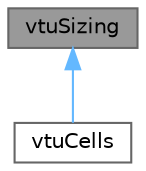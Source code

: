 digraph "vtuSizing"
{
 // LATEX_PDF_SIZE
  bgcolor="transparent";
  edge [fontname=Helvetica,fontsize=10,labelfontname=Helvetica,labelfontsize=10];
  node [fontname=Helvetica,fontsize=10,shape=box,height=0.2,width=0.4];
  Node1 [id="Node000001",label="vtuSizing",height=0.2,width=0.4,color="gray40", fillcolor="grey60", style="filled", fontcolor="black",tooltip="Sizing descriptions and routines for transcribing an OpenFOAM volume mesh into a VTK unstructured gri..."];
  Node1 -> Node2 [id="edge1_Node000001_Node000002",dir="back",color="steelblue1",style="solid",tooltip=" "];
  Node2 [id="Node000002",label="vtuCells",height=0.2,width=0.4,color="gray40", fillcolor="white", style="filled",URL="$classFoam_1_1vtk_1_1vtuCells.html",tooltip="A deep-copy description of an OpenFOAM volume mesh in data structures suitable for VTK UnstructuredGr..."];
}
